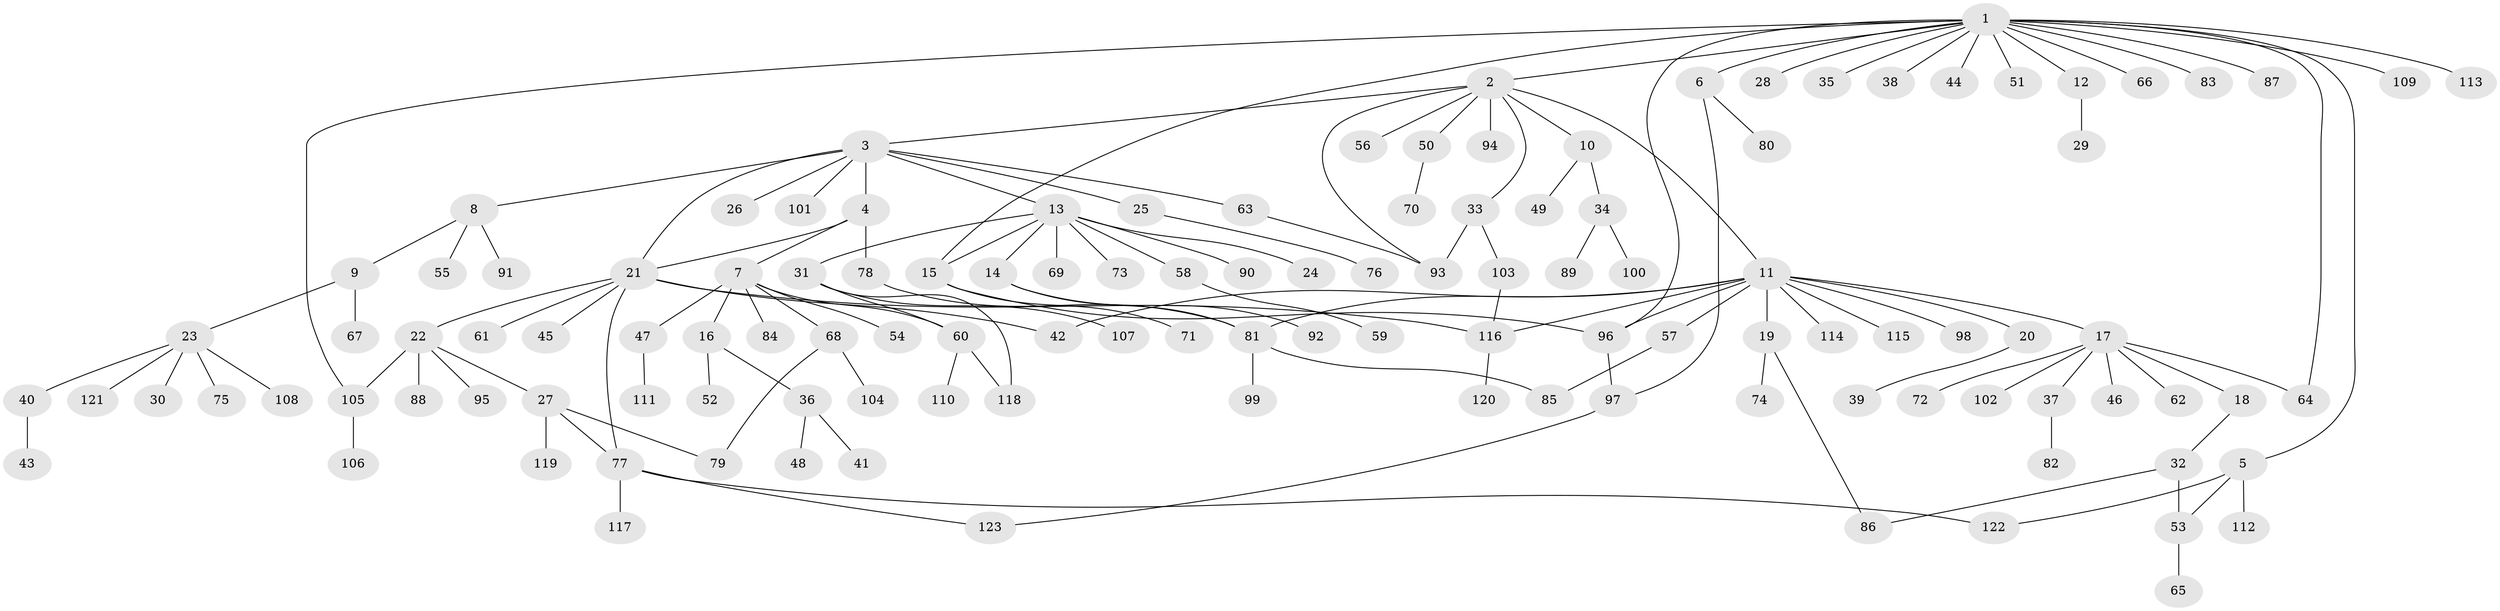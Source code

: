 // coarse degree distribution, {1: 0.4189189189189189, 2: 0.2702702702702703, 6: 0.04054054054054054, 4: 0.02702702702702703, 3: 0.14864864864864866, 8: 0.013513513513513514, 5: 0.02702702702702703, 7: 0.02702702702702703, 17: 0.013513513513513514, 9: 0.013513513513513514}
// Generated by graph-tools (version 1.1) at 2025/36/03/04/25 23:36:48]
// undirected, 123 vertices, 145 edges
graph export_dot {
  node [color=gray90,style=filled];
  1;
  2;
  3;
  4;
  5;
  6;
  7;
  8;
  9;
  10;
  11;
  12;
  13;
  14;
  15;
  16;
  17;
  18;
  19;
  20;
  21;
  22;
  23;
  24;
  25;
  26;
  27;
  28;
  29;
  30;
  31;
  32;
  33;
  34;
  35;
  36;
  37;
  38;
  39;
  40;
  41;
  42;
  43;
  44;
  45;
  46;
  47;
  48;
  49;
  50;
  51;
  52;
  53;
  54;
  55;
  56;
  57;
  58;
  59;
  60;
  61;
  62;
  63;
  64;
  65;
  66;
  67;
  68;
  69;
  70;
  71;
  72;
  73;
  74;
  75;
  76;
  77;
  78;
  79;
  80;
  81;
  82;
  83;
  84;
  85;
  86;
  87;
  88;
  89;
  90;
  91;
  92;
  93;
  94;
  95;
  96;
  97;
  98;
  99;
  100;
  101;
  102;
  103;
  104;
  105;
  106;
  107;
  108;
  109;
  110;
  111;
  112;
  113;
  114;
  115;
  116;
  117;
  118;
  119;
  120;
  121;
  122;
  123;
  1 -- 2;
  1 -- 5;
  1 -- 6;
  1 -- 12;
  1 -- 15;
  1 -- 28;
  1 -- 35;
  1 -- 38;
  1 -- 44;
  1 -- 51;
  1 -- 64;
  1 -- 66;
  1 -- 83;
  1 -- 87;
  1 -- 96;
  1 -- 105;
  1 -- 109;
  1 -- 113;
  2 -- 3;
  2 -- 10;
  2 -- 11;
  2 -- 33;
  2 -- 50;
  2 -- 56;
  2 -- 93;
  2 -- 94;
  3 -- 4;
  3 -- 8;
  3 -- 13;
  3 -- 21;
  3 -- 25;
  3 -- 26;
  3 -- 63;
  3 -- 101;
  4 -- 7;
  4 -- 21;
  4 -- 78;
  5 -- 53;
  5 -- 112;
  5 -- 122;
  6 -- 80;
  6 -- 97;
  7 -- 16;
  7 -- 47;
  7 -- 54;
  7 -- 60;
  7 -- 68;
  7 -- 84;
  8 -- 9;
  8 -- 55;
  8 -- 91;
  9 -- 23;
  9 -- 67;
  10 -- 34;
  10 -- 49;
  11 -- 17;
  11 -- 19;
  11 -- 20;
  11 -- 42;
  11 -- 57;
  11 -- 81;
  11 -- 96;
  11 -- 98;
  11 -- 114;
  11 -- 115;
  11 -- 116;
  12 -- 29;
  13 -- 14;
  13 -- 15;
  13 -- 24;
  13 -- 31;
  13 -- 58;
  13 -- 69;
  13 -- 73;
  13 -- 90;
  14 -- 81;
  14 -- 92;
  15 -- 71;
  15 -- 96;
  16 -- 36;
  16 -- 52;
  17 -- 18;
  17 -- 37;
  17 -- 46;
  17 -- 62;
  17 -- 64;
  17 -- 72;
  17 -- 102;
  18 -- 32;
  19 -- 74;
  19 -- 86;
  20 -- 39;
  21 -- 22;
  21 -- 42;
  21 -- 45;
  21 -- 61;
  21 -- 77;
  21 -- 116;
  22 -- 27;
  22 -- 88;
  22 -- 95;
  22 -- 105;
  23 -- 30;
  23 -- 40;
  23 -- 75;
  23 -- 108;
  23 -- 121;
  25 -- 76;
  27 -- 77;
  27 -- 79;
  27 -- 119;
  31 -- 60;
  31 -- 107;
  31 -- 118;
  32 -- 53;
  32 -- 86;
  33 -- 93;
  33 -- 103;
  34 -- 89;
  34 -- 100;
  36 -- 41;
  36 -- 48;
  37 -- 82;
  40 -- 43;
  47 -- 111;
  50 -- 70;
  53 -- 65;
  57 -- 85;
  58 -- 59;
  60 -- 110;
  60 -- 118;
  63 -- 93;
  68 -- 79;
  68 -- 104;
  77 -- 117;
  77 -- 122;
  77 -- 123;
  78 -- 81;
  81 -- 85;
  81 -- 99;
  96 -- 97;
  97 -- 123;
  103 -- 116;
  105 -- 106;
  116 -- 120;
}
